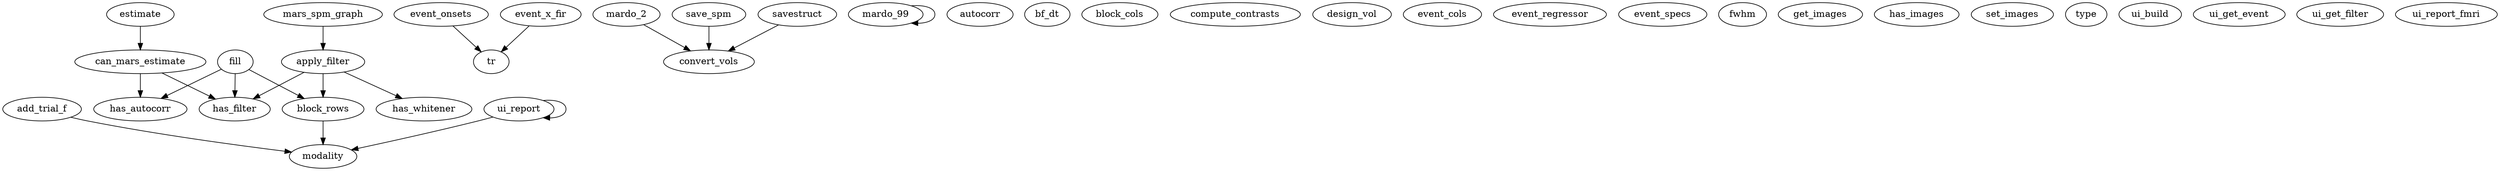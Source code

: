 /* Created by mdot for Matlab */
digraph m2html {
  add_trial_f -> modality;
  apply_filter -> block_rows;
  apply_filter -> has_filter;
  apply_filter -> has_whitener;
  block_rows -> modality;
  can_mars_estimate -> has_autocorr;
  can_mars_estimate -> has_filter;
  estimate -> can_mars_estimate;
  event_onsets -> tr;
  event_x_fir -> tr;
  fill -> block_rows;
  fill -> has_autocorr;
  fill -> has_filter;
  mardo_2 -> convert_vols;
  mardo_99 -> mardo_99;
  mars_spm_graph -> apply_filter;
  save_spm -> convert_vols;
  savestruct -> convert_vols;
  ui_report -> modality;
  ui_report -> ui_report;

  add_trial_f [URL="add_trial_f.html"];
  apply_filter [URL="apply_filter.html"];
  autocorr [URL="autocorr.html"];
  bf_dt [URL="bf_dt.html"];
  block_cols [URL="block_cols.html"];
  block_rows [URL="block_rows.html"];
  can_mars_estimate [URL="can_mars_estimate.html"];
  compute_contrasts [URL="compute_contrasts.html"];
  convert_vols [URL="convert_vols.html"];
  design_vol [URL="design_vol.html"];
  estimate [URL="estimate.html"];
  event_cols [URL="event_cols.html"];
  event_onsets [URL="event_onsets.html"];
  event_regressor [URL="event_regressor.html"];
  event_specs [URL="event_specs.html"];
  event_x_fir [URL="event_x_fir.html"];
  fill [URL="fill.html"];
  fwhm [URL="fwhm.html"];
  get_images [URL="get_images.html"];
  has_autocorr [URL="has_autocorr.html"];
  has_filter [URL="has_filter.html"];
  has_images [URL="has_images.html"];
  has_whitener [URL="has_whitener.html"];
  mardo_2 [URL="mardo_2.html"];
  mardo_99 [URL="mardo_99.html"];
  mars_spm_graph [URL="mars_spm_graph.html"];
  modality [URL="modality.html"];
  save_spm [URL="save_spm.html"];
  savestruct [URL="savestruct.html"];
  set_images [URL="set_images.html"];
  tr [URL="tr.html"];
  type [URL="type.html"];
  ui_build [URL="ui_build.html"];
  ui_get_event [URL="ui_get_event.html"];
  ui_get_filter [URL="ui_get_filter.html"];
  ui_report [URL="ui_report.html"];
  ui_report_fmri [URL="ui_report_fmri.html"];
}